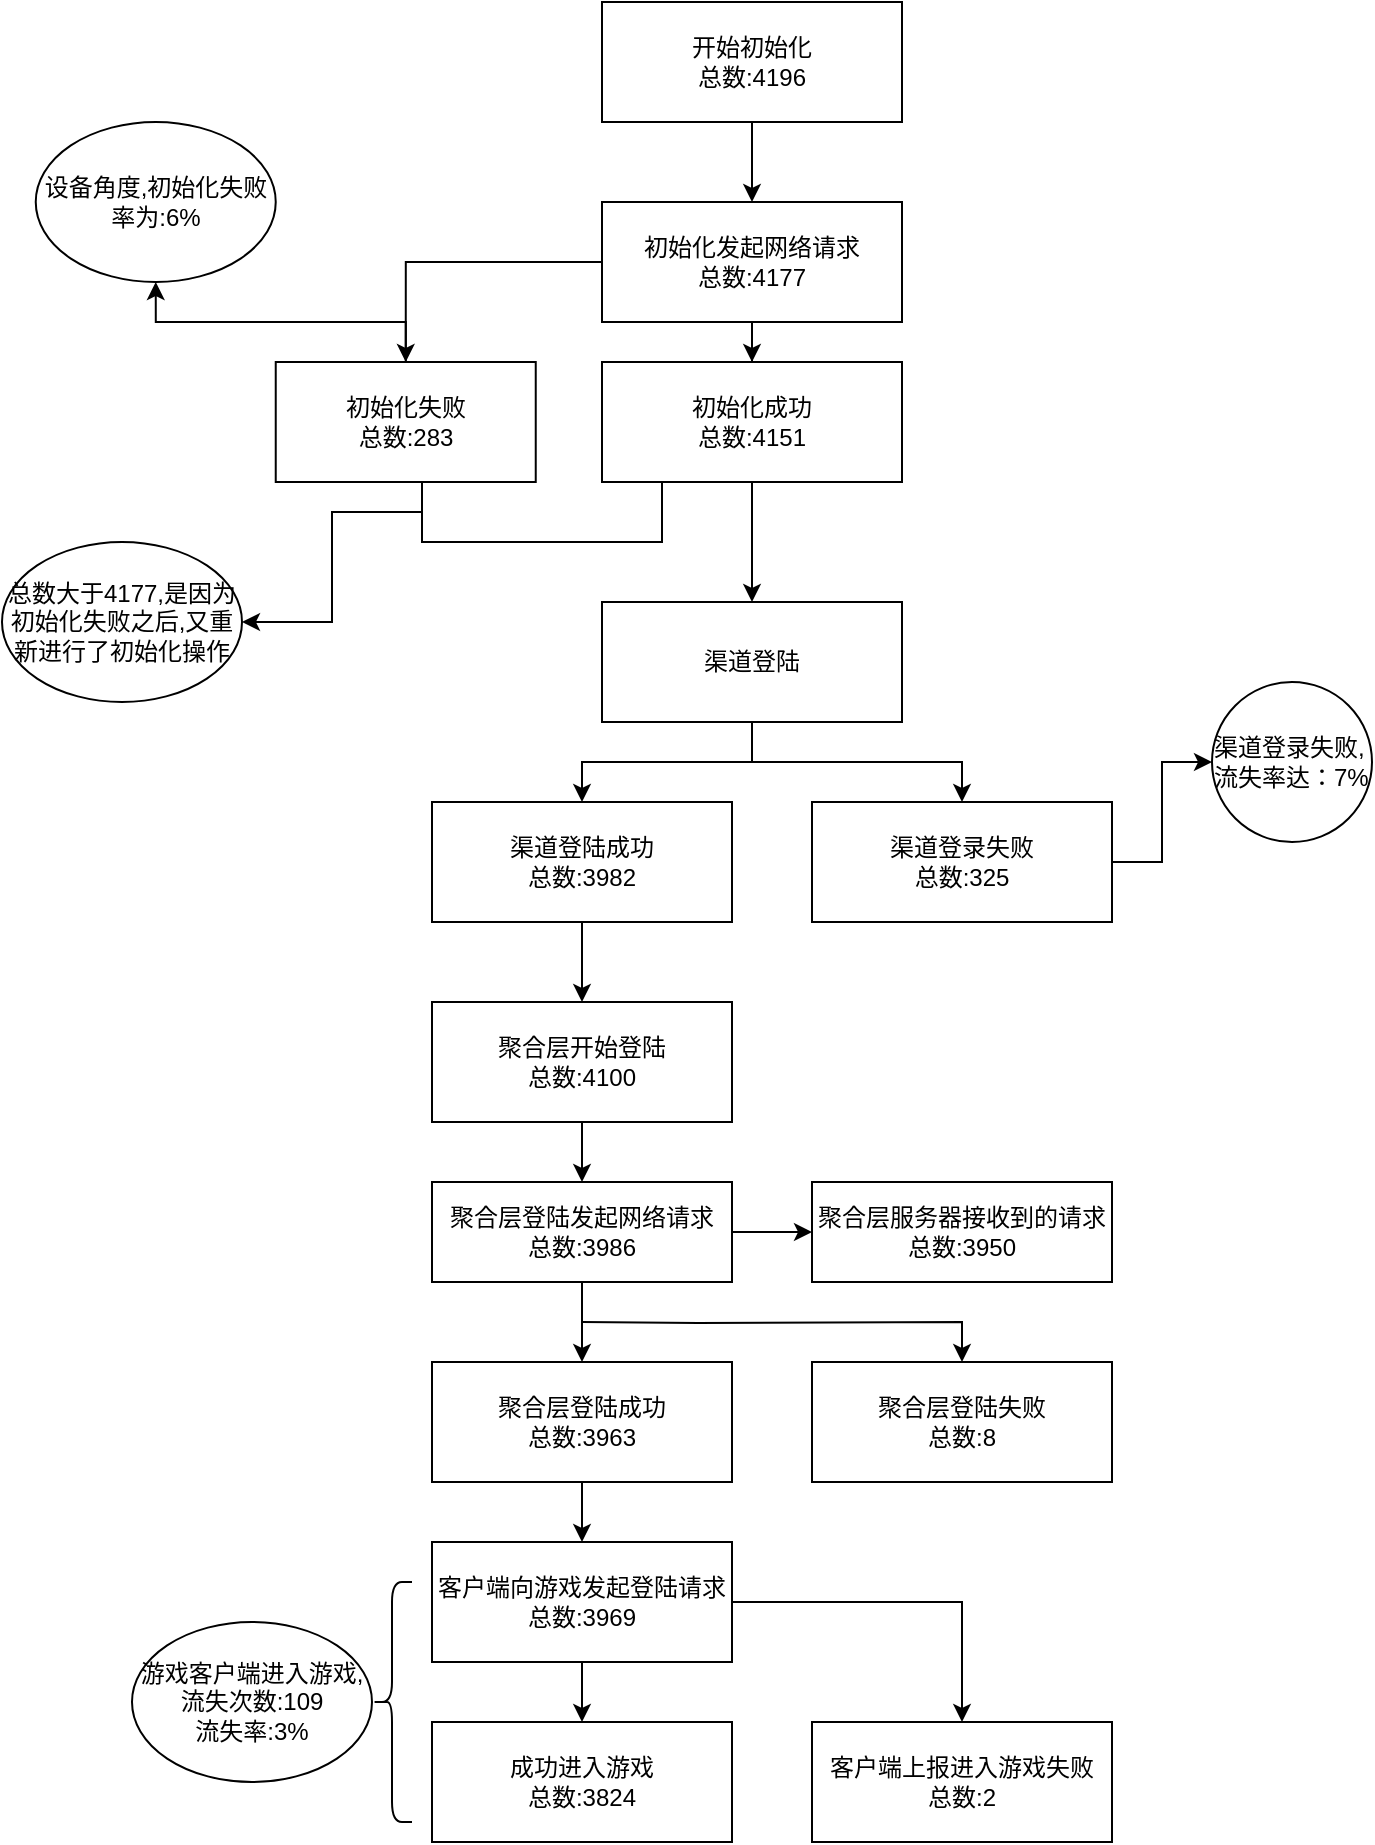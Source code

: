 <mxfile version="14.2.9" type="github">
  <diagram id="C5RBs43oDa-KdzZeNtuy" name="Page-1">
    <mxGraphModel dx="1381" dy="765" grid="1" gridSize="10" guides="1" tooltips="1" connect="1" arrows="1" fold="1" page="1" pageScale="1" pageWidth="827" pageHeight="1169" math="0" shadow="0">
      <root>
        <mxCell id="WIyWlLk6GJQsqaUBKTNV-0" />
        <mxCell id="WIyWlLk6GJQsqaUBKTNV-1" parent="WIyWlLk6GJQsqaUBKTNV-0" />
        <mxCell id="1Vjf7NnYEk90J9PH0Oi4-1" style="edgeStyle=orthogonalEdgeStyle;rounded=0;orthogonalLoop=1;jettySize=auto;html=1;entryX=0.5;entryY=0;entryDx=0;entryDy=0;" edge="1" parent="WIyWlLk6GJQsqaUBKTNV-1" source="1Vjf7NnYEk90J9PH0Oi4-2" target="1Vjf7NnYEk90J9PH0Oi4-6">
          <mxGeometry relative="1" as="geometry" />
        </mxCell>
        <mxCell id="1Vjf7NnYEk90J9PH0Oi4-2" value="开始初始化&lt;br&gt;总数:4196" style="rounded=0;whiteSpace=wrap;html=1;" vertex="1" parent="WIyWlLk6GJQsqaUBKTNV-1">
          <mxGeometry x="370" y="30" width="150" height="60" as="geometry" />
        </mxCell>
        <mxCell id="1Vjf7NnYEk90J9PH0Oi4-4" style="edgeStyle=orthogonalEdgeStyle;rounded=0;orthogonalLoop=1;jettySize=auto;html=1;entryX=0.5;entryY=0;entryDx=0;entryDy=0;" edge="1" parent="WIyWlLk6GJQsqaUBKTNV-1" source="1Vjf7NnYEk90J9PH0Oi4-6" target="1Vjf7NnYEk90J9PH0Oi4-11">
          <mxGeometry relative="1" as="geometry" />
        </mxCell>
        <mxCell id="1Vjf7NnYEk90J9PH0Oi4-5" style="edgeStyle=orthogonalEdgeStyle;rounded=0;orthogonalLoop=1;jettySize=auto;html=1;entryX=0.5;entryY=0;entryDx=0;entryDy=0;" edge="1" parent="WIyWlLk6GJQsqaUBKTNV-1" source="1Vjf7NnYEk90J9PH0Oi4-6" target="1Vjf7NnYEk90J9PH0Oi4-13">
          <mxGeometry relative="1" as="geometry" />
        </mxCell>
        <mxCell id="1Vjf7NnYEk90J9PH0Oi4-6" value="初始化发起网络请求&lt;br&gt;总数:4177" style="rounded=0;whiteSpace=wrap;html=1;" vertex="1" parent="WIyWlLk6GJQsqaUBKTNV-1">
          <mxGeometry x="370" y="130" width="150" height="60" as="geometry" />
        </mxCell>
        <mxCell id="1Vjf7NnYEk90J9PH0Oi4-55" style="edgeStyle=orthogonalEdgeStyle;rounded=0;orthogonalLoop=1;jettySize=auto;html=1;entryX=0.5;entryY=0;entryDx=0;entryDy=0;" edge="1" parent="WIyWlLk6GJQsqaUBKTNV-1" source="1Vjf7NnYEk90J9PH0Oi4-11" target="1Vjf7NnYEk90J9PH0Oi4-20">
          <mxGeometry relative="1" as="geometry" />
        </mxCell>
        <mxCell id="1Vjf7NnYEk90J9PH0Oi4-11" value="初始化成功&lt;br&gt;总数:4151" style="rounded=0;whiteSpace=wrap;html=1;" vertex="1" parent="WIyWlLk6GJQsqaUBKTNV-1">
          <mxGeometry x="370" y="210" width="150" height="60" as="geometry" />
        </mxCell>
        <mxCell id="1Vjf7NnYEk90J9PH0Oi4-57" style="edgeStyle=orthogonalEdgeStyle;rounded=0;orthogonalLoop=1;jettySize=auto;html=1;entryX=0.5;entryY=1;entryDx=0;entryDy=0;" edge="1" parent="WIyWlLk6GJQsqaUBKTNV-1" source="1Vjf7NnYEk90J9PH0Oi4-13" target="1Vjf7NnYEk90J9PH0Oi4-56">
          <mxGeometry relative="1" as="geometry" />
        </mxCell>
        <mxCell id="1Vjf7NnYEk90J9PH0Oi4-13" value="初始化失败&lt;br&gt;总数:283" style="rounded=0;whiteSpace=wrap;html=1;" vertex="1" parent="WIyWlLk6GJQsqaUBKTNV-1">
          <mxGeometry x="206.87" y="210" width="130" height="60" as="geometry" />
        </mxCell>
        <mxCell id="1Vjf7NnYEk90J9PH0Oi4-18" style="edgeStyle=orthogonalEdgeStyle;rounded=0;orthogonalLoop=1;jettySize=auto;html=1;entryX=0.5;entryY=0;entryDx=0;entryDy=0;" edge="1" parent="WIyWlLk6GJQsqaUBKTNV-1" source="1Vjf7NnYEk90J9PH0Oi4-20" target="1Vjf7NnYEk90J9PH0Oi4-24">
          <mxGeometry relative="1" as="geometry" />
        </mxCell>
        <mxCell id="1Vjf7NnYEk90J9PH0Oi4-19" style="edgeStyle=orthogonalEdgeStyle;rounded=0;orthogonalLoop=1;jettySize=auto;html=1;" edge="1" parent="WIyWlLk6GJQsqaUBKTNV-1" source="1Vjf7NnYEk90J9PH0Oi4-20" target="1Vjf7NnYEk90J9PH0Oi4-22">
          <mxGeometry relative="1" as="geometry" />
        </mxCell>
        <mxCell id="1Vjf7NnYEk90J9PH0Oi4-20" value="渠道登陆" style="rounded=0;whiteSpace=wrap;html=1;" vertex="1" parent="WIyWlLk6GJQsqaUBKTNV-1">
          <mxGeometry x="370" y="330" width="150" height="60" as="geometry" />
        </mxCell>
        <mxCell id="1Vjf7NnYEk90J9PH0Oi4-21" style="edgeStyle=orthogonalEdgeStyle;rounded=0;orthogonalLoop=1;jettySize=auto;html=1;" edge="1" parent="WIyWlLk6GJQsqaUBKTNV-1" source="1Vjf7NnYEk90J9PH0Oi4-22" target="1Vjf7NnYEk90J9PH0Oi4-25">
          <mxGeometry relative="1" as="geometry" />
        </mxCell>
        <mxCell id="1Vjf7NnYEk90J9PH0Oi4-22" value="渠道登录失败&lt;br&gt;总数:325" style="rounded=0;whiteSpace=wrap;html=1;" vertex="1" parent="WIyWlLk6GJQsqaUBKTNV-1">
          <mxGeometry x="475" y="430" width="150" height="60" as="geometry" />
        </mxCell>
        <mxCell id="1Vjf7NnYEk90J9PH0Oi4-23" style="edgeStyle=orthogonalEdgeStyle;rounded=0;orthogonalLoop=1;jettySize=auto;html=1;entryX=0.5;entryY=0;entryDx=0;entryDy=0;" edge="1" parent="WIyWlLk6GJQsqaUBKTNV-1" source="1Vjf7NnYEk90J9PH0Oi4-24" target="1Vjf7NnYEk90J9PH0Oi4-27">
          <mxGeometry relative="1" as="geometry" />
        </mxCell>
        <mxCell id="1Vjf7NnYEk90J9PH0Oi4-24" value="渠道登陆成功&lt;br&gt;总数:3982" style="rounded=0;whiteSpace=wrap;html=1;" vertex="1" parent="WIyWlLk6GJQsqaUBKTNV-1">
          <mxGeometry x="285" y="430" width="150" height="60" as="geometry" />
        </mxCell>
        <mxCell id="1Vjf7NnYEk90J9PH0Oi4-25" value="&lt;div style=&quot;text-align: left&quot;&gt;渠道登录失败,流失率达：7%&lt;/div&gt;" style="ellipse;whiteSpace=wrap;html=1;" vertex="1" parent="WIyWlLk6GJQsqaUBKTNV-1">
          <mxGeometry x="675" y="370" width="80" height="80" as="geometry" />
        </mxCell>
        <mxCell id="1Vjf7NnYEk90J9PH0Oi4-26" style="edgeStyle=orthogonalEdgeStyle;rounded=0;orthogonalLoop=1;jettySize=auto;html=1;" edge="1" parent="WIyWlLk6GJQsqaUBKTNV-1" source="1Vjf7NnYEk90J9PH0Oi4-27" target="1Vjf7NnYEk90J9PH0Oi4-31">
          <mxGeometry relative="1" as="geometry" />
        </mxCell>
        <mxCell id="1Vjf7NnYEk90J9PH0Oi4-27" value="聚合层开始登陆&lt;br&gt;总数:4100" style="rounded=0;whiteSpace=wrap;html=1;" vertex="1" parent="WIyWlLk6GJQsqaUBKTNV-1">
          <mxGeometry x="285" y="530" width="150" height="60" as="geometry" />
        </mxCell>
        <mxCell id="1Vjf7NnYEk90J9PH0Oi4-28" style="edgeStyle=orthogonalEdgeStyle;rounded=0;orthogonalLoop=1;jettySize=auto;html=1;entryX=0.5;entryY=0;entryDx=0;entryDy=0;" edge="1" parent="WIyWlLk6GJQsqaUBKTNV-1" source="1Vjf7NnYEk90J9PH0Oi4-31" target="1Vjf7NnYEk90J9PH0Oi4-33">
          <mxGeometry relative="1" as="geometry" />
        </mxCell>
        <mxCell id="1Vjf7NnYEk90J9PH0Oi4-29" style="edgeStyle=orthogonalEdgeStyle;rounded=0;orthogonalLoop=1;jettySize=auto;html=1;" edge="1" parent="WIyWlLk6GJQsqaUBKTNV-1" target="1Vjf7NnYEk90J9PH0Oi4-34">
          <mxGeometry relative="1" as="geometry">
            <mxPoint x="360" y="690" as="sourcePoint" />
          </mxGeometry>
        </mxCell>
        <mxCell id="1Vjf7NnYEk90J9PH0Oi4-30" style="edgeStyle=orthogonalEdgeStyle;rounded=0;orthogonalLoop=1;jettySize=auto;html=1;entryX=0;entryY=0.5;entryDx=0;entryDy=0;" edge="1" parent="WIyWlLk6GJQsqaUBKTNV-1" source="1Vjf7NnYEk90J9PH0Oi4-31" target="1Vjf7NnYEk90J9PH0Oi4-35">
          <mxGeometry relative="1" as="geometry" />
        </mxCell>
        <mxCell id="1Vjf7NnYEk90J9PH0Oi4-31" value="聚合层登陆发起网络请求&lt;br&gt;总数:3986" style="rounded=0;whiteSpace=wrap;html=1;" vertex="1" parent="WIyWlLk6GJQsqaUBKTNV-1">
          <mxGeometry x="285" y="620" width="150" height="50" as="geometry" />
        </mxCell>
        <mxCell id="1Vjf7NnYEk90J9PH0Oi4-32" style="edgeStyle=orthogonalEdgeStyle;rounded=0;orthogonalLoop=1;jettySize=auto;html=1;entryX=0.5;entryY=0;entryDx=0;entryDy=0;" edge="1" parent="WIyWlLk6GJQsqaUBKTNV-1" source="1Vjf7NnYEk90J9PH0Oi4-33" target="1Vjf7NnYEk90J9PH0Oi4-38">
          <mxGeometry relative="1" as="geometry" />
        </mxCell>
        <mxCell id="1Vjf7NnYEk90J9PH0Oi4-33" value="聚合层登陆成功&lt;br&gt;总数:3963" style="rounded=0;whiteSpace=wrap;html=1;" vertex="1" parent="WIyWlLk6GJQsqaUBKTNV-1">
          <mxGeometry x="285" y="710" width="150" height="60" as="geometry" />
        </mxCell>
        <mxCell id="1Vjf7NnYEk90J9PH0Oi4-34" value="聚合层登陆失败&lt;br&gt;总数:8" style="rounded=0;whiteSpace=wrap;html=1;" vertex="1" parent="WIyWlLk6GJQsqaUBKTNV-1">
          <mxGeometry x="475" y="710" width="150" height="60" as="geometry" />
        </mxCell>
        <mxCell id="1Vjf7NnYEk90J9PH0Oi4-35" value="聚合层服务器接收到的请求&lt;br&gt;总数:3950" style="rounded=0;whiteSpace=wrap;html=1;" vertex="1" parent="WIyWlLk6GJQsqaUBKTNV-1">
          <mxGeometry x="475" y="620" width="150" height="50" as="geometry" />
        </mxCell>
        <mxCell id="1Vjf7NnYEk90J9PH0Oi4-36" style="edgeStyle=orthogonalEdgeStyle;rounded=0;orthogonalLoop=1;jettySize=auto;html=1;entryX=0.5;entryY=0;entryDx=0;entryDy=0;" edge="1" parent="WIyWlLk6GJQsqaUBKTNV-1" source="1Vjf7NnYEk90J9PH0Oi4-38" target="1Vjf7NnYEk90J9PH0Oi4-39">
          <mxGeometry relative="1" as="geometry" />
        </mxCell>
        <mxCell id="1Vjf7NnYEk90J9PH0Oi4-37" style="edgeStyle=orthogonalEdgeStyle;rounded=0;orthogonalLoop=1;jettySize=auto;html=1;" edge="1" parent="WIyWlLk6GJQsqaUBKTNV-1" source="1Vjf7NnYEk90J9PH0Oi4-38" target="1Vjf7NnYEk90J9PH0Oi4-40">
          <mxGeometry relative="1" as="geometry" />
        </mxCell>
        <mxCell id="1Vjf7NnYEk90J9PH0Oi4-38" value="客户端向游戏发起登陆请求&lt;br&gt;总数:3969" style="rounded=0;whiteSpace=wrap;html=1;" vertex="1" parent="WIyWlLk6GJQsqaUBKTNV-1">
          <mxGeometry x="285" y="800" width="150" height="60" as="geometry" />
        </mxCell>
        <mxCell id="1Vjf7NnYEk90J9PH0Oi4-39" value="成功进入游戏&lt;br&gt;总数:3824" style="rounded=0;whiteSpace=wrap;html=1;" vertex="1" parent="WIyWlLk6GJQsqaUBKTNV-1">
          <mxGeometry x="285" y="890" width="150" height="60" as="geometry" />
        </mxCell>
        <mxCell id="1Vjf7NnYEk90J9PH0Oi4-40" value="客户端上报进入游戏失败&lt;br&gt;总数:2" style="rounded=0;whiteSpace=wrap;html=1;" vertex="1" parent="WIyWlLk6GJQsqaUBKTNV-1">
          <mxGeometry x="475" y="890" width="150" height="60" as="geometry" />
        </mxCell>
        <mxCell id="1Vjf7NnYEk90J9PH0Oi4-41" value="" style="shape=curlyBracket;whiteSpace=wrap;html=1;rounded=1;" vertex="1" parent="WIyWlLk6GJQsqaUBKTNV-1">
          <mxGeometry x="255" y="820" width="20" height="120" as="geometry" />
        </mxCell>
        <mxCell id="1Vjf7NnYEk90J9PH0Oi4-42" value="游戏客户端进入游戏,流失次数:109&lt;br&gt;流失率:3%" style="ellipse;whiteSpace=wrap;html=1;" vertex="1" parent="WIyWlLk6GJQsqaUBKTNV-1">
          <mxGeometry x="135" y="840" width="120" height="80" as="geometry" />
        </mxCell>
        <mxCell id="1Vjf7NnYEk90J9PH0Oi4-47" value="总数大于4177,是因为初始化失败之后,又重新进行了初始化操作" style="ellipse;whiteSpace=wrap;html=1;" vertex="1" parent="WIyWlLk6GJQsqaUBKTNV-1">
          <mxGeometry x="70" y="300" width="120" height="80" as="geometry" />
        </mxCell>
        <mxCell id="1Vjf7NnYEk90J9PH0Oi4-53" style="edgeStyle=orthogonalEdgeStyle;rounded=0;orthogonalLoop=1;jettySize=auto;html=1;" edge="1" parent="WIyWlLk6GJQsqaUBKTNV-1" source="1Vjf7NnYEk90J9PH0Oi4-51" target="1Vjf7NnYEk90J9PH0Oi4-47">
          <mxGeometry relative="1" as="geometry" />
        </mxCell>
        <mxCell id="1Vjf7NnYEk90J9PH0Oi4-51" value="" style="shape=partialRectangle;whiteSpace=wrap;html=1;bottom=1;right=1;left=1;top=0;fillColor=none;routingCenterX=-0.5;" vertex="1" parent="WIyWlLk6GJQsqaUBKTNV-1">
          <mxGeometry x="280" y="270" width="120" height="30" as="geometry" />
        </mxCell>
        <mxCell id="1Vjf7NnYEk90J9PH0Oi4-56" value="设备角度,初始化失败率为:6%" style="ellipse;whiteSpace=wrap;html=1;" vertex="1" parent="WIyWlLk6GJQsqaUBKTNV-1">
          <mxGeometry x="86.87" y="90" width="120" height="80" as="geometry" />
        </mxCell>
      </root>
    </mxGraphModel>
  </diagram>
</mxfile>
